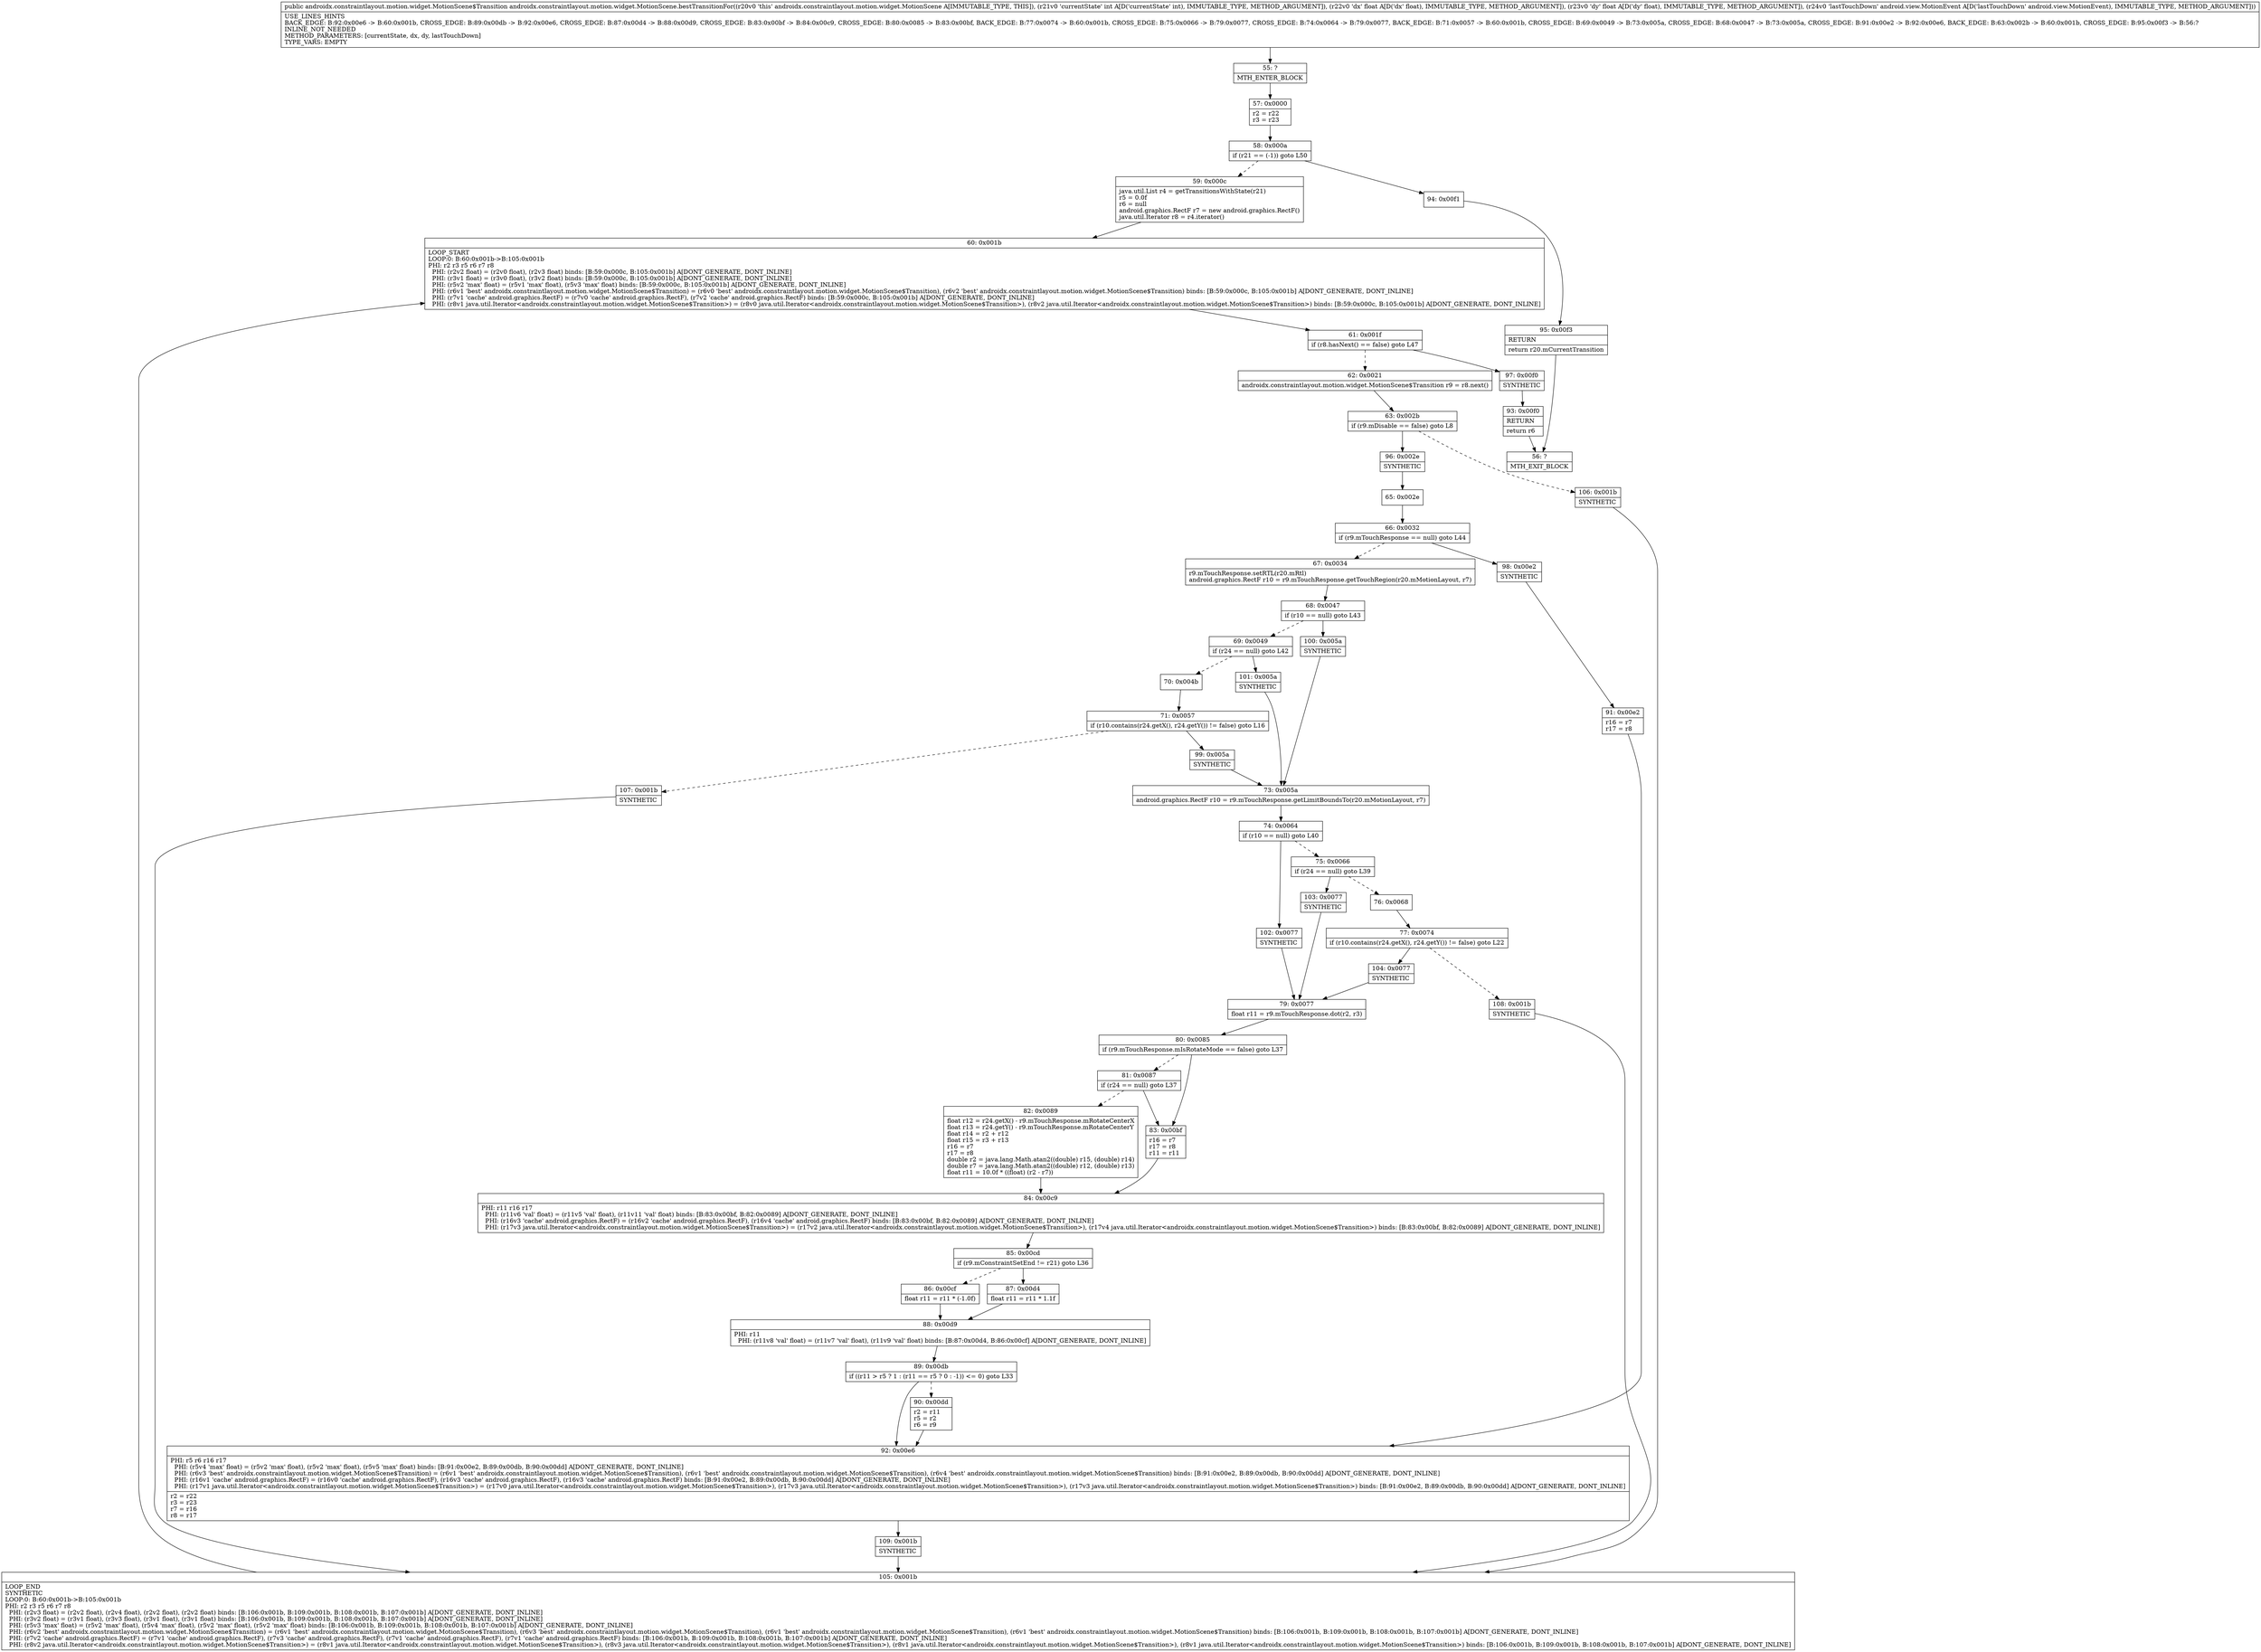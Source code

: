 digraph "CFG forandroidx.constraintlayout.motion.widget.MotionScene.bestTransitionFor(IFFLandroid\/view\/MotionEvent;)Landroidx\/constraintlayout\/motion\/widget\/MotionScene$Transition;" {
Node_55 [shape=record,label="{55\:\ ?|MTH_ENTER_BLOCK\l}"];
Node_57 [shape=record,label="{57\:\ 0x0000|r2 = r22\lr3 = r23\l}"];
Node_58 [shape=record,label="{58\:\ 0x000a|if (r21 == (\-1)) goto L50\l}"];
Node_59 [shape=record,label="{59\:\ 0x000c|java.util.List r4 = getTransitionsWithState(r21)\lr5 = 0.0f\lr6 = null\landroid.graphics.RectF r7 = new android.graphics.RectF()\ljava.util.Iterator r8 = r4.iterator()\l}"];
Node_60 [shape=record,label="{60\:\ 0x001b|LOOP_START\lLOOP:0: B:60:0x001b\-\>B:105:0x001b\lPHI: r2 r3 r5 r6 r7 r8 \l  PHI: (r2v2 float) = (r2v0 float), (r2v3 float) binds: [B:59:0x000c, B:105:0x001b] A[DONT_GENERATE, DONT_INLINE]\l  PHI: (r3v1 float) = (r3v0 float), (r3v2 float) binds: [B:59:0x000c, B:105:0x001b] A[DONT_GENERATE, DONT_INLINE]\l  PHI: (r5v2 'max' float) = (r5v1 'max' float), (r5v3 'max' float) binds: [B:59:0x000c, B:105:0x001b] A[DONT_GENERATE, DONT_INLINE]\l  PHI: (r6v1 'best' androidx.constraintlayout.motion.widget.MotionScene$Transition) = (r6v0 'best' androidx.constraintlayout.motion.widget.MotionScene$Transition), (r6v2 'best' androidx.constraintlayout.motion.widget.MotionScene$Transition) binds: [B:59:0x000c, B:105:0x001b] A[DONT_GENERATE, DONT_INLINE]\l  PHI: (r7v1 'cache' android.graphics.RectF) = (r7v0 'cache' android.graphics.RectF), (r7v2 'cache' android.graphics.RectF) binds: [B:59:0x000c, B:105:0x001b] A[DONT_GENERATE, DONT_INLINE]\l  PHI: (r8v1 java.util.Iterator\<androidx.constraintlayout.motion.widget.MotionScene$Transition\>) = (r8v0 java.util.Iterator\<androidx.constraintlayout.motion.widget.MotionScene$Transition\>), (r8v2 java.util.Iterator\<androidx.constraintlayout.motion.widget.MotionScene$Transition\>) binds: [B:59:0x000c, B:105:0x001b] A[DONT_GENERATE, DONT_INLINE]\l}"];
Node_61 [shape=record,label="{61\:\ 0x001f|if (r8.hasNext() == false) goto L47\l}"];
Node_62 [shape=record,label="{62\:\ 0x0021|androidx.constraintlayout.motion.widget.MotionScene$Transition r9 = r8.next()\l}"];
Node_63 [shape=record,label="{63\:\ 0x002b|if (r9.mDisable == false) goto L8\l}"];
Node_96 [shape=record,label="{96\:\ 0x002e|SYNTHETIC\l}"];
Node_65 [shape=record,label="{65\:\ 0x002e}"];
Node_66 [shape=record,label="{66\:\ 0x0032|if (r9.mTouchResponse == null) goto L44\l}"];
Node_67 [shape=record,label="{67\:\ 0x0034|r9.mTouchResponse.setRTL(r20.mRtl)\landroid.graphics.RectF r10 = r9.mTouchResponse.getTouchRegion(r20.mMotionLayout, r7)\l}"];
Node_68 [shape=record,label="{68\:\ 0x0047|if (r10 == null) goto L43\l}"];
Node_69 [shape=record,label="{69\:\ 0x0049|if (r24 == null) goto L42\l}"];
Node_70 [shape=record,label="{70\:\ 0x004b}"];
Node_71 [shape=record,label="{71\:\ 0x0057|if (r10.contains(r24.getX(), r24.getY()) != false) goto L16\l}"];
Node_99 [shape=record,label="{99\:\ 0x005a|SYNTHETIC\l}"];
Node_73 [shape=record,label="{73\:\ 0x005a|android.graphics.RectF r10 = r9.mTouchResponse.getLimitBoundsTo(r20.mMotionLayout, r7)\l}"];
Node_74 [shape=record,label="{74\:\ 0x0064|if (r10 == null) goto L40\l}"];
Node_75 [shape=record,label="{75\:\ 0x0066|if (r24 == null) goto L39\l}"];
Node_76 [shape=record,label="{76\:\ 0x0068}"];
Node_77 [shape=record,label="{77\:\ 0x0074|if (r10.contains(r24.getX(), r24.getY()) != false) goto L22\l}"];
Node_104 [shape=record,label="{104\:\ 0x0077|SYNTHETIC\l}"];
Node_79 [shape=record,label="{79\:\ 0x0077|float r11 = r9.mTouchResponse.dot(r2, r3)\l}"];
Node_80 [shape=record,label="{80\:\ 0x0085|if (r9.mTouchResponse.mIsRotateMode == false) goto L37\l}"];
Node_81 [shape=record,label="{81\:\ 0x0087|if (r24 == null) goto L37\l}"];
Node_82 [shape=record,label="{82\:\ 0x0089|float r12 = r24.getX() \- r9.mTouchResponse.mRotateCenterX\lfloat r13 = r24.getY() \- r9.mTouchResponse.mRotateCenterY\lfloat r14 = r2 + r12\lfloat r15 = r3 + r13\lr16 = r7\lr17 = r8\ldouble r2 = java.lang.Math.atan2((double) r15, (double) r14)\ldouble r7 = java.lang.Math.atan2((double) r12, (double) r13)\lfloat r11 = 10.0f * ((float) (r2 \- r7))\l}"];
Node_84 [shape=record,label="{84\:\ 0x00c9|PHI: r11 r16 r17 \l  PHI: (r11v6 'val' float) = (r11v5 'val' float), (r11v11 'val' float) binds: [B:83:0x00bf, B:82:0x0089] A[DONT_GENERATE, DONT_INLINE]\l  PHI: (r16v3 'cache' android.graphics.RectF) = (r16v2 'cache' android.graphics.RectF), (r16v4 'cache' android.graphics.RectF) binds: [B:83:0x00bf, B:82:0x0089] A[DONT_GENERATE, DONT_INLINE]\l  PHI: (r17v3 java.util.Iterator\<androidx.constraintlayout.motion.widget.MotionScene$Transition\>) = (r17v2 java.util.Iterator\<androidx.constraintlayout.motion.widget.MotionScene$Transition\>), (r17v4 java.util.Iterator\<androidx.constraintlayout.motion.widget.MotionScene$Transition\>) binds: [B:83:0x00bf, B:82:0x0089] A[DONT_GENERATE, DONT_INLINE]\l}"];
Node_85 [shape=record,label="{85\:\ 0x00cd|if (r9.mConstraintSetEnd != r21) goto L36\l}"];
Node_86 [shape=record,label="{86\:\ 0x00cf|float r11 = r11 * (\-1.0f)\l}"];
Node_88 [shape=record,label="{88\:\ 0x00d9|PHI: r11 \l  PHI: (r11v8 'val' float) = (r11v7 'val' float), (r11v9 'val' float) binds: [B:87:0x00d4, B:86:0x00cf] A[DONT_GENERATE, DONT_INLINE]\l}"];
Node_89 [shape=record,label="{89\:\ 0x00db|if ((r11 \> r5 ? 1 : (r11 == r5 ? 0 : \-1)) \<= 0) goto L33\l}"];
Node_90 [shape=record,label="{90\:\ 0x00dd|r2 = r11\lr5 = r2\lr6 = r9\l}"];
Node_92 [shape=record,label="{92\:\ 0x00e6|PHI: r5 r6 r16 r17 \l  PHI: (r5v4 'max' float) = (r5v2 'max' float), (r5v2 'max' float), (r5v5 'max' float) binds: [B:91:0x00e2, B:89:0x00db, B:90:0x00dd] A[DONT_GENERATE, DONT_INLINE]\l  PHI: (r6v3 'best' androidx.constraintlayout.motion.widget.MotionScene$Transition) = (r6v1 'best' androidx.constraintlayout.motion.widget.MotionScene$Transition), (r6v1 'best' androidx.constraintlayout.motion.widget.MotionScene$Transition), (r6v4 'best' androidx.constraintlayout.motion.widget.MotionScene$Transition) binds: [B:91:0x00e2, B:89:0x00db, B:90:0x00dd] A[DONT_GENERATE, DONT_INLINE]\l  PHI: (r16v1 'cache' android.graphics.RectF) = (r16v0 'cache' android.graphics.RectF), (r16v3 'cache' android.graphics.RectF), (r16v3 'cache' android.graphics.RectF) binds: [B:91:0x00e2, B:89:0x00db, B:90:0x00dd] A[DONT_GENERATE, DONT_INLINE]\l  PHI: (r17v1 java.util.Iterator\<androidx.constraintlayout.motion.widget.MotionScene$Transition\>) = (r17v0 java.util.Iterator\<androidx.constraintlayout.motion.widget.MotionScene$Transition\>), (r17v3 java.util.Iterator\<androidx.constraintlayout.motion.widget.MotionScene$Transition\>), (r17v3 java.util.Iterator\<androidx.constraintlayout.motion.widget.MotionScene$Transition\>) binds: [B:91:0x00e2, B:89:0x00db, B:90:0x00dd] A[DONT_GENERATE, DONT_INLINE]\l|r2 = r22\lr3 = r23\lr7 = r16\lr8 = r17\l}"];
Node_109 [shape=record,label="{109\:\ 0x001b|SYNTHETIC\l}"];
Node_105 [shape=record,label="{105\:\ 0x001b|LOOP_END\lSYNTHETIC\lLOOP:0: B:60:0x001b\-\>B:105:0x001b\lPHI: r2 r3 r5 r6 r7 r8 \l  PHI: (r2v3 float) = (r2v2 float), (r2v4 float), (r2v2 float), (r2v2 float) binds: [B:106:0x001b, B:109:0x001b, B:108:0x001b, B:107:0x001b] A[DONT_GENERATE, DONT_INLINE]\l  PHI: (r3v2 float) = (r3v1 float), (r3v3 float), (r3v1 float), (r3v1 float) binds: [B:106:0x001b, B:109:0x001b, B:108:0x001b, B:107:0x001b] A[DONT_GENERATE, DONT_INLINE]\l  PHI: (r5v3 'max' float) = (r5v2 'max' float), (r5v4 'max' float), (r5v2 'max' float), (r5v2 'max' float) binds: [B:106:0x001b, B:109:0x001b, B:108:0x001b, B:107:0x001b] A[DONT_GENERATE, DONT_INLINE]\l  PHI: (r6v2 'best' androidx.constraintlayout.motion.widget.MotionScene$Transition) = (r6v1 'best' androidx.constraintlayout.motion.widget.MotionScene$Transition), (r6v3 'best' androidx.constraintlayout.motion.widget.MotionScene$Transition), (r6v1 'best' androidx.constraintlayout.motion.widget.MotionScene$Transition), (r6v1 'best' androidx.constraintlayout.motion.widget.MotionScene$Transition) binds: [B:106:0x001b, B:109:0x001b, B:108:0x001b, B:107:0x001b] A[DONT_GENERATE, DONT_INLINE]\l  PHI: (r7v2 'cache' android.graphics.RectF) = (r7v1 'cache' android.graphics.RectF), (r7v3 'cache' android.graphics.RectF), (r7v1 'cache' android.graphics.RectF), (r7v1 'cache' android.graphics.RectF) binds: [B:106:0x001b, B:109:0x001b, B:108:0x001b, B:107:0x001b] A[DONT_GENERATE, DONT_INLINE]\l  PHI: (r8v2 java.util.Iterator\<androidx.constraintlayout.motion.widget.MotionScene$Transition\>) = (r8v1 java.util.Iterator\<androidx.constraintlayout.motion.widget.MotionScene$Transition\>), (r8v3 java.util.Iterator\<androidx.constraintlayout.motion.widget.MotionScene$Transition\>), (r8v1 java.util.Iterator\<androidx.constraintlayout.motion.widget.MotionScene$Transition\>), (r8v1 java.util.Iterator\<androidx.constraintlayout.motion.widget.MotionScene$Transition\>) binds: [B:106:0x001b, B:109:0x001b, B:108:0x001b, B:107:0x001b] A[DONT_GENERATE, DONT_INLINE]\l}"];
Node_87 [shape=record,label="{87\:\ 0x00d4|float r11 = r11 * 1.1f\l}"];
Node_83 [shape=record,label="{83\:\ 0x00bf|r16 = r7\lr17 = r8\lr11 = r11\l}"];
Node_108 [shape=record,label="{108\:\ 0x001b|SYNTHETIC\l}"];
Node_103 [shape=record,label="{103\:\ 0x0077|SYNTHETIC\l}"];
Node_102 [shape=record,label="{102\:\ 0x0077|SYNTHETIC\l}"];
Node_107 [shape=record,label="{107\:\ 0x001b|SYNTHETIC\l}"];
Node_101 [shape=record,label="{101\:\ 0x005a|SYNTHETIC\l}"];
Node_100 [shape=record,label="{100\:\ 0x005a|SYNTHETIC\l}"];
Node_98 [shape=record,label="{98\:\ 0x00e2|SYNTHETIC\l}"];
Node_91 [shape=record,label="{91\:\ 0x00e2|r16 = r7\lr17 = r8\l}"];
Node_106 [shape=record,label="{106\:\ 0x001b|SYNTHETIC\l}"];
Node_97 [shape=record,label="{97\:\ 0x00f0|SYNTHETIC\l}"];
Node_93 [shape=record,label="{93\:\ 0x00f0|RETURN\l|return r6\l}"];
Node_56 [shape=record,label="{56\:\ ?|MTH_EXIT_BLOCK\l}"];
Node_94 [shape=record,label="{94\:\ 0x00f1}"];
Node_95 [shape=record,label="{95\:\ 0x00f3|RETURN\l|return r20.mCurrentTransition\l}"];
MethodNode[shape=record,label="{public androidx.constraintlayout.motion.widget.MotionScene$Transition androidx.constraintlayout.motion.widget.MotionScene.bestTransitionFor((r20v0 'this' androidx.constraintlayout.motion.widget.MotionScene A[IMMUTABLE_TYPE, THIS]), (r21v0 'currentState' int A[D('currentState' int), IMMUTABLE_TYPE, METHOD_ARGUMENT]), (r22v0 'dx' float A[D('dx' float), IMMUTABLE_TYPE, METHOD_ARGUMENT]), (r23v0 'dy' float A[D('dy' float), IMMUTABLE_TYPE, METHOD_ARGUMENT]), (r24v0 'lastTouchDown' android.view.MotionEvent A[D('lastTouchDown' android.view.MotionEvent), IMMUTABLE_TYPE, METHOD_ARGUMENT]))  | USE_LINES_HINTS\lBACK_EDGE: B:92:0x00e6 \-\> B:60:0x001b, CROSS_EDGE: B:89:0x00db \-\> B:92:0x00e6, CROSS_EDGE: B:87:0x00d4 \-\> B:88:0x00d9, CROSS_EDGE: B:83:0x00bf \-\> B:84:0x00c9, CROSS_EDGE: B:80:0x0085 \-\> B:83:0x00bf, BACK_EDGE: B:77:0x0074 \-\> B:60:0x001b, CROSS_EDGE: B:75:0x0066 \-\> B:79:0x0077, CROSS_EDGE: B:74:0x0064 \-\> B:79:0x0077, BACK_EDGE: B:71:0x0057 \-\> B:60:0x001b, CROSS_EDGE: B:69:0x0049 \-\> B:73:0x005a, CROSS_EDGE: B:68:0x0047 \-\> B:73:0x005a, CROSS_EDGE: B:91:0x00e2 \-\> B:92:0x00e6, BACK_EDGE: B:63:0x002b \-\> B:60:0x001b, CROSS_EDGE: B:95:0x00f3 \-\> B:56:?\lINLINE_NOT_NEEDED\lMETHOD_PARAMETERS: [currentState, dx, dy, lastTouchDown]\lTYPE_VARS: EMPTY\l}"];
MethodNode -> Node_55;Node_55 -> Node_57;
Node_57 -> Node_58;
Node_58 -> Node_59[style=dashed];
Node_58 -> Node_94;
Node_59 -> Node_60;
Node_60 -> Node_61;
Node_61 -> Node_62[style=dashed];
Node_61 -> Node_97;
Node_62 -> Node_63;
Node_63 -> Node_96;
Node_63 -> Node_106[style=dashed];
Node_96 -> Node_65;
Node_65 -> Node_66;
Node_66 -> Node_67[style=dashed];
Node_66 -> Node_98;
Node_67 -> Node_68;
Node_68 -> Node_69[style=dashed];
Node_68 -> Node_100;
Node_69 -> Node_70[style=dashed];
Node_69 -> Node_101;
Node_70 -> Node_71;
Node_71 -> Node_99;
Node_71 -> Node_107[style=dashed];
Node_99 -> Node_73;
Node_73 -> Node_74;
Node_74 -> Node_75[style=dashed];
Node_74 -> Node_102;
Node_75 -> Node_76[style=dashed];
Node_75 -> Node_103;
Node_76 -> Node_77;
Node_77 -> Node_104;
Node_77 -> Node_108[style=dashed];
Node_104 -> Node_79;
Node_79 -> Node_80;
Node_80 -> Node_81[style=dashed];
Node_80 -> Node_83;
Node_81 -> Node_82[style=dashed];
Node_81 -> Node_83;
Node_82 -> Node_84;
Node_84 -> Node_85;
Node_85 -> Node_86[style=dashed];
Node_85 -> Node_87;
Node_86 -> Node_88;
Node_88 -> Node_89;
Node_89 -> Node_90[style=dashed];
Node_89 -> Node_92;
Node_90 -> Node_92;
Node_92 -> Node_109;
Node_109 -> Node_105;
Node_105 -> Node_60;
Node_87 -> Node_88;
Node_83 -> Node_84;
Node_108 -> Node_105;
Node_103 -> Node_79;
Node_102 -> Node_79;
Node_107 -> Node_105;
Node_101 -> Node_73;
Node_100 -> Node_73;
Node_98 -> Node_91;
Node_91 -> Node_92;
Node_106 -> Node_105;
Node_97 -> Node_93;
Node_93 -> Node_56;
Node_94 -> Node_95;
Node_95 -> Node_56;
}

